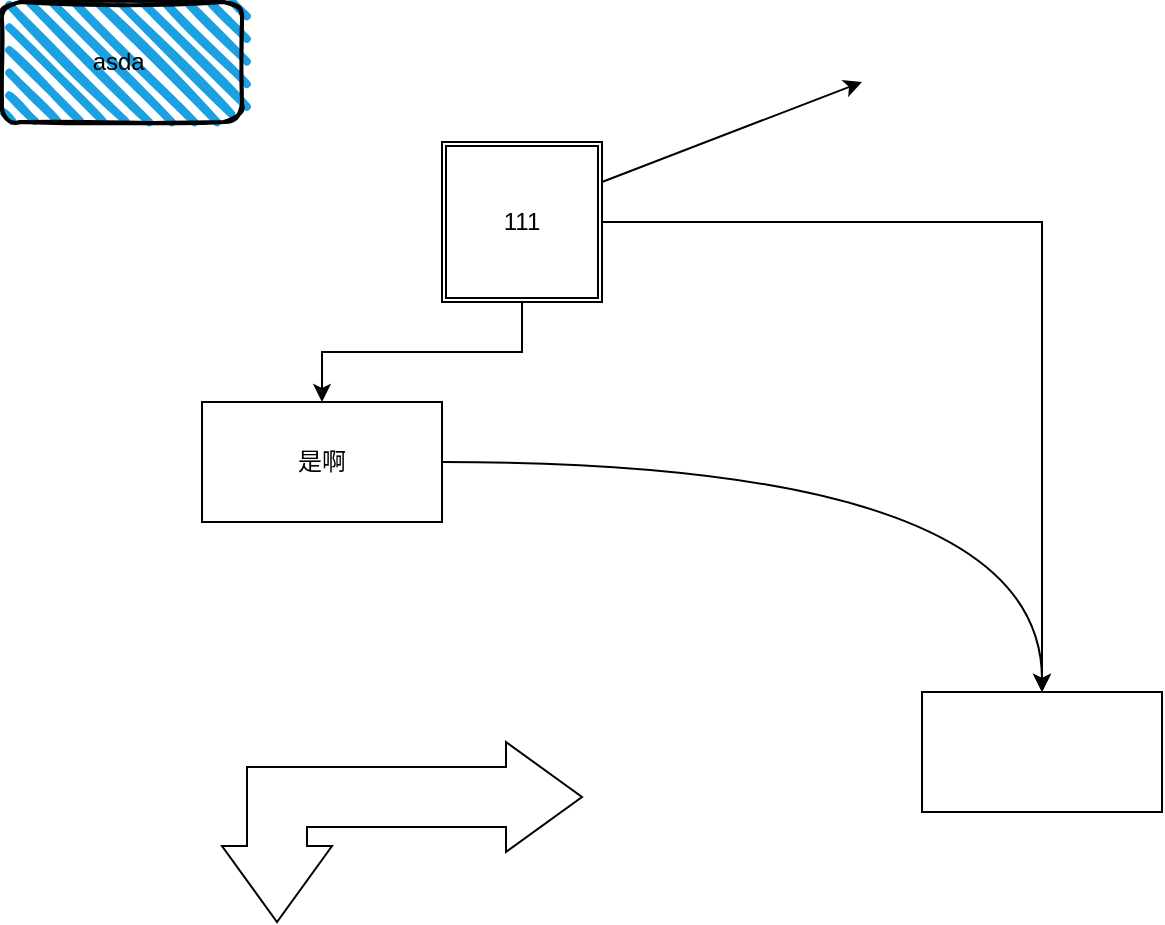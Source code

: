 <mxfile version="14.9.4" type="github">
  <diagram id="JKGx59PjxnNhFWGSLzR4" name="Page-1">
    <mxGraphModel dx="1422" dy="796" grid="1" gridSize="10" guides="1" tooltips="1" connect="1" arrows="1" fold="1" page="1" pageScale="1" pageWidth="827" pageHeight="1169" math="0" shadow="0">
      <root>
        <mxCell id="0" />
        <mxCell id="1" parent="0" />
        <mxCell id="f83YkQFLQjapnWohl-hb-3" style="edgeStyle=orthogonalEdgeStyle;rounded=0;orthogonalLoop=1;jettySize=auto;html=1;exitX=1;exitY=0.5;exitDx=0;exitDy=0;curved=1;" edge="1" parent="1" source="f83YkQFLQjapnWohl-hb-1" target="f83YkQFLQjapnWohl-hb-2">
          <mxGeometry relative="1" as="geometry" />
        </mxCell>
        <mxCell id="f83YkQFLQjapnWohl-hb-1" value="是啊" style="rounded=0;whiteSpace=wrap;html=1;" vertex="1" parent="1">
          <mxGeometry x="200" y="410" width="120" height="60" as="geometry" />
        </mxCell>
        <mxCell id="f83YkQFLQjapnWohl-hb-2" value="" style="rounded=0;whiteSpace=wrap;html=1;" vertex="1" parent="1">
          <mxGeometry x="560" y="555" width="120" height="60" as="geometry" />
        </mxCell>
        <mxCell id="f83YkQFLQjapnWohl-hb-5" style="edgeStyle=orthogonalEdgeStyle;rounded=0;orthogonalLoop=1;jettySize=auto;html=1;" edge="1" parent="1" source="f83YkQFLQjapnWohl-hb-4" target="f83YkQFLQjapnWohl-hb-1">
          <mxGeometry relative="1" as="geometry" />
        </mxCell>
        <mxCell id="f83YkQFLQjapnWohl-hb-7" style="edgeStyle=orthogonalEdgeStyle;rounded=0;orthogonalLoop=1;jettySize=auto;html=1;" edge="1" parent="1" source="f83YkQFLQjapnWohl-hb-4" target="f83YkQFLQjapnWohl-hb-2">
          <mxGeometry relative="1" as="geometry" />
        </mxCell>
        <mxCell id="f83YkQFLQjapnWohl-hb-4" value="111" style="shape=ext;double=1;whiteSpace=wrap;html=1;aspect=fixed;" vertex="1" parent="1">
          <mxGeometry x="320" y="280" width="80" height="80" as="geometry" />
        </mxCell>
        <mxCell id="f83YkQFLQjapnWohl-hb-9" value="" style="endArrow=classic;html=1;exitX=1;exitY=0.25;exitDx=0;exitDy=0;" edge="1" parent="1" source="f83YkQFLQjapnWohl-hb-4">
          <mxGeometry width="50" height="50" relative="1" as="geometry">
            <mxPoint x="420" y="340" as="sourcePoint" />
            <mxPoint x="530" y="250" as="targetPoint" />
          </mxGeometry>
        </mxCell>
        <mxCell id="f83YkQFLQjapnWohl-hb-10" value="asda&amp;nbsp;" style="rounded=1;whiteSpace=wrap;html=1;strokeWidth=2;fillWeight=4;hachureGap=8;hachureAngle=45;fillColor=#1ba1e2;sketch=1;" vertex="1" parent="1">
          <mxGeometry x="100" y="210" width="120" height="60" as="geometry" />
        </mxCell>
        <mxCell id="f83YkQFLQjapnWohl-hb-11" value="" style="html=1;shadow=0;dashed=0;align=center;verticalAlign=middle;shape=mxgraph.arrows2.bendDoubleArrow;dy=15;dx=38;arrowHead=55;rounded=0;" vertex="1" parent="1">
          <mxGeometry x="210" y="580" width="180" height="90" as="geometry" />
        </mxCell>
      </root>
    </mxGraphModel>
  </diagram>
</mxfile>

